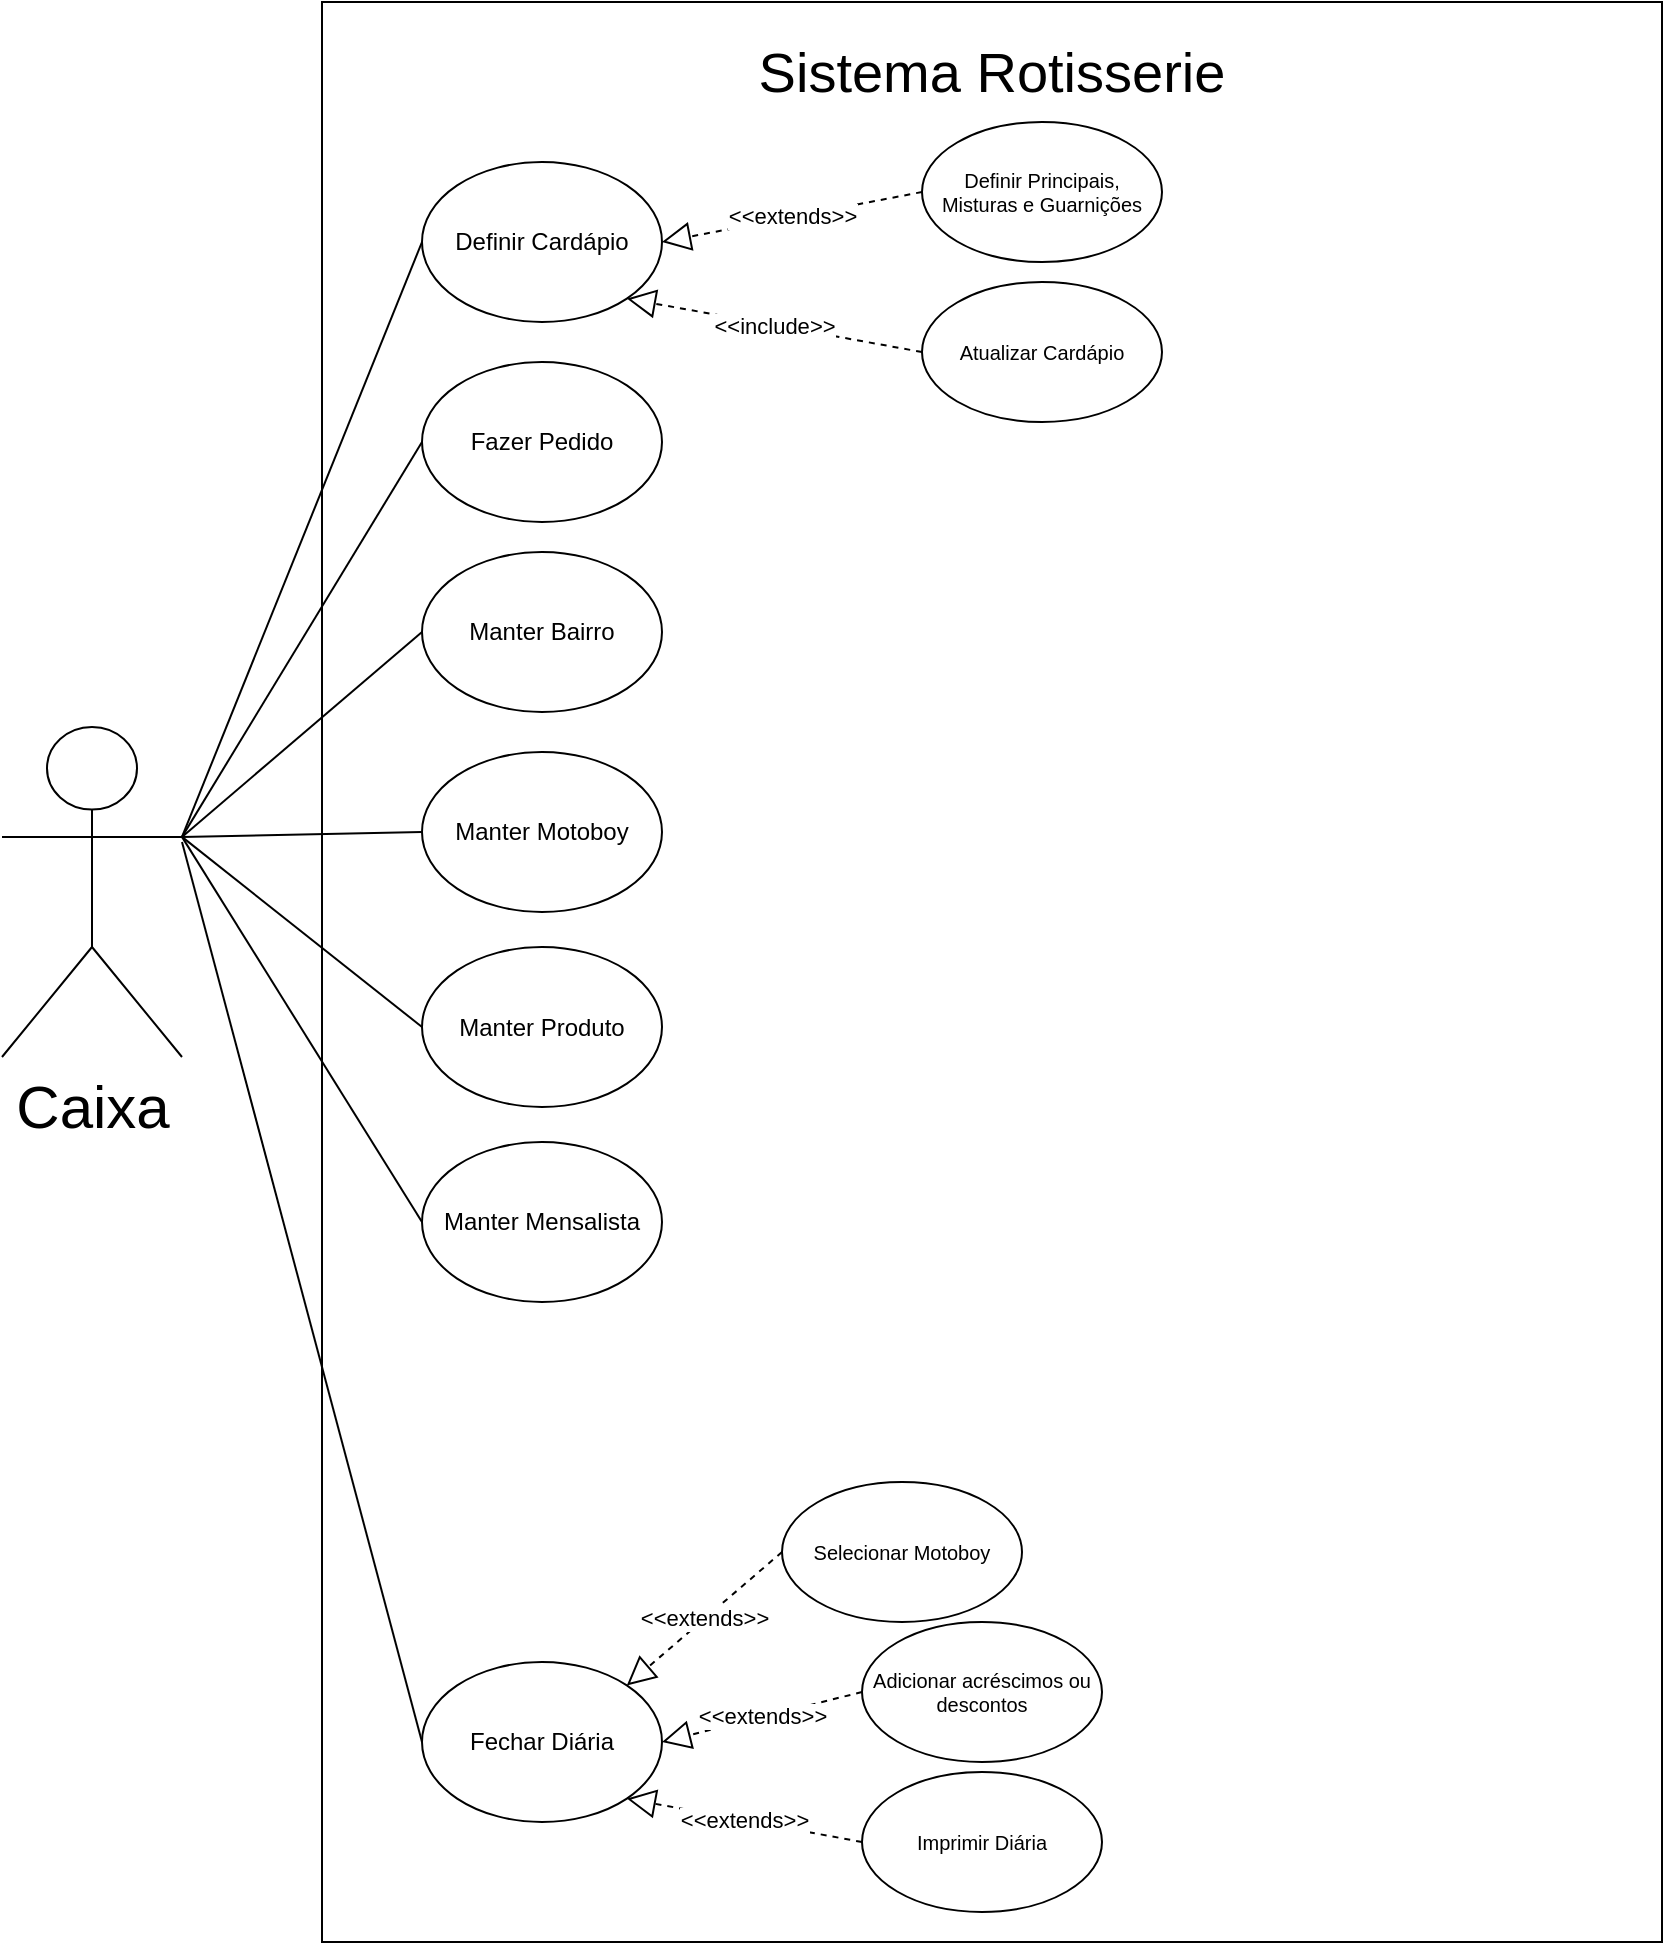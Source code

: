 <mxfile version="26.2.13">
  <diagram name="Page-1" id="929967ad-93f9-6ef4-fab6-5d389245f69c">
    <mxGraphModel dx="1228" dy="8160" grid="1" gridSize="10" guides="1" tooltips="1" connect="1" arrows="1" fold="1" page="1" pageScale="1.5" pageWidth="5000" pageHeight="5000" background="none" math="0" shadow="0">
      <root>
        <mxCell id="0" style=";html=1;" />
        <mxCell id="1" style=";html=1;" parent="0" />
        <mxCell id="2MlAylyEcwporMk0KTei-3" value="&lt;h1 style=&quot;margin-top: 0px; margin-bottom: 0px;&quot;&gt;&lt;br&gt;&lt;/h1&gt;&lt;div&gt;&lt;/div&gt;" style="rounded=0;whiteSpace=wrap;html=1;" vertex="1" parent="1">
          <mxGeometry x="560" y="-460" width="670" height="970" as="geometry" />
        </mxCell>
        <mxCell id="2MlAylyEcwporMk0KTei-4" value="&lt;font style=&quot;font-size: 30px;&quot;&gt;Caixa&lt;/font&gt;" style="shape=umlActor;verticalLabelPosition=bottom;verticalAlign=top;html=1;outlineConnect=0;" vertex="1" parent="1">
          <mxGeometry x="400" y="-97.5" width="90" height="165" as="geometry" />
        </mxCell>
        <mxCell id="2MlAylyEcwporMk0KTei-5" value="Sistema Rotisserie" style="text;html=1;align=center;verticalAlign=middle;whiteSpace=wrap;rounded=0;fontSize=28;" vertex="1" parent="1">
          <mxGeometry x="560" y="-440" width="670" height="30" as="geometry" />
        </mxCell>
        <mxCell id="2MlAylyEcwporMk0KTei-6" value="Manter Motoboy" style="ellipse;whiteSpace=wrap;html=1;" vertex="1" parent="1">
          <mxGeometry x="610" y="-85" width="120" height="80" as="geometry" />
        </mxCell>
        <mxCell id="2MlAylyEcwporMk0KTei-7" value="Manter Bairro" style="ellipse;whiteSpace=wrap;html=1;" vertex="1" parent="1">
          <mxGeometry x="610" y="-185" width="120" height="80" as="geometry" />
        </mxCell>
        <mxCell id="2MlAylyEcwporMk0KTei-8" value="Manter Mensalista" style="ellipse;whiteSpace=wrap;html=1;" vertex="1" parent="1">
          <mxGeometry x="610" y="110" width="120" height="80" as="geometry" />
        </mxCell>
        <mxCell id="2MlAylyEcwporMk0KTei-9" value="Manter Produto" style="ellipse;whiteSpace=wrap;html=1;" vertex="1" parent="1">
          <mxGeometry x="610" y="12.5" width="120" height="80" as="geometry" />
        </mxCell>
        <mxCell id="2MlAylyEcwporMk0KTei-11" value="Fazer Pedido" style="ellipse;whiteSpace=wrap;html=1;" vertex="1" parent="1">
          <mxGeometry x="610" y="-280" width="120" height="80" as="geometry" />
        </mxCell>
        <mxCell id="2MlAylyEcwporMk0KTei-13" value="Fechar Diária" style="ellipse;whiteSpace=wrap;html=1;" vertex="1" parent="1">
          <mxGeometry x="610" y="370" width="120" height="80" as="geometry" />
        </mxCell>
        <mxCell id="2MlAylyEcwporMk0KTei-14" value="Definir Cardápio" style="ellipse;whiteSpace=wrap;html=1;" vertex="1" parent="1">
          <mxGeometry x="610" y="-380" width="120" height="80" as="geometry" />
        </mxCell>
        <mxCell id="2MlAylyEcwporMk0KTei-16" value="Definir Principais, Misturas e Guarnições" style="ellipse;whiteSpace=wrap;html=1;fontSize=10;" vertex="1" parent="1">
          <mxGeometry x="860" y="-400" width="120" height="70" as="geometry" />
        </mxCell>
        <mxCell id="2MlAylyEcwporMk0KTei-18" value="" style="endArrow=none;html=1;rounded=0;entryX=1;entryY=0.333;entryDx=0;entryDy=0;entryPerimeter=0;exitX=0;exitY=0.5;exitDx=0;exitDy=0;" edge="1" parent="1" source="2MlAylyEcwporMk0KTei-14" target="2MlAylyEcwporMk0KTei-4">
          <mxGeometry width="50" height="50" relative="1" as="geometry">
            <mxPoint x="860" y="-40" as="sourcePoint" />
            <mxPoint x="910" y="-90" as="targetPoint" />
          </mxGeometry>
        </mxCell>
        <mxCell id="2MlAylyEcwporMk0KTei-20" value="" style="endArrow=none;html=1;rounded=0;entryX=1;entryY=0.333;entryDx=0;entryDy=0;entryPerimeter=0;exitX=0;exitY=0.5;exitDx=0;exitDy=0;" edge="1" parent="1" source="2MlAylyEcwporMk0KTei-11" target="2MlAylyEcwporMk0KTei-4">
          <mxGeometry width="50" height="50" relative="1" as="geometry">
            <mxPoint x="630" y="-320" as="sourcePoint" />
            <mxPoint x="510" y="-22" as="targetPoint" />
          </mxGeometry>
        </mxCell>
        <mxCell id="2MlAylyEcwporMk0KTei-21" value="" style="endArrow=none;html=1;rounded=0;entryX=1;entryY=0.333;entryDx=0;entryDy=0;entryPerimeter=0;exitX=0;exitY=0.5;exitDx=0;exitDy=0;" edge="1" parent="1" source="2MlAylyEcwporMk0KTei-7" target="2MlAylyEcwporMk0KTei-4">
          <mxGeometry width="50" height="50" relative="1" as="geometry">
            <mxPoint x="640" y="-310" as="sourcePoint" />
            <mxPoint x="520" y="-12" as="targetPoint" />
          </mxGeometry>
        </mxCell>
        <mxCell id="2MlAylyEcwporMk0KTei-22" value="" style="endArrow=none;html=1;rounded=0;entryX=1;entryY=0.333;entryDx=0;entryDy=0;entryPerimeter=0;exitX=0;exitY=0.5;exitDx=0;exitDy=0;" edge="1" parent="1" source="2MlAylyEcwporMk0KTei-6" target="2MlAylyEcwporMk0KTei-4">
          <mxGeometry width="50" height="50" relative="1" as="geometry">
            <mxPoint x="650" y="-300" as="sourcePoint" />
            <mxPoint x="530" y="-2" as="targetPoint" />
          </mxGeometry>
        </mxCell>
        <mxCell id="2MlAylyEcwporMk0KTei-23" value="" style="endArrow=none;html=1;rounded=0;entryX=1;entryY=0.333;entryDx=0;entryDy=0;entryPerimeter=0;exitX=0;exitY=0.5;exitDx=0;exitDy=0;" edge="1" parent="1" source="2MlAylyEcwporMk0KTei-9" target="2MlAylyEcwporMk0KTei-4">
          <mxGeometry width="50" height="50" relative="1" as="geometry">
            <mxPoint x="660" y="-290" as="sourcePoint" />
            <mxPoint x="540" y="8" as="targetPoint" />
          </mxGeometry>
        </mxCell>
        <mxCell id="2MlAylyEcwporMk0KTei-24" value="" style="endArrow=none;html=1;rounded=0;entryX=1;entryY=0.333;entryDx=0;entryDy=0;entryPerimeter=0;exitX=0;exitY=0.5;exitDx=0;exitDy=0;" edge="1" parent="1" source="2MlAylyEcwporMk0KTei-8" target="2MlAylyEcwporMk0KTei-4">
          <mxGeometry width="50" height="50" relative="1" as="geometry">
            <mxPoint x="670" y="-280" as="sourcePoint" />
            <mxPoint x="550" y="18" as="targetPoint" />
          </mxGeometry>
        </mxCell>
        <mxCell id="2MlAylyEcwporMk0KTei-25" value="" style="endArrow=none;html=1;rounded=0;exitX=0;exitY=0.5;exitDx=0;exitDy=0;" edge="1" parent="1" source="2MlAylyEcwporMk0KTei-13">
          <mxGeometry width="50" height="50" relative="1" as="geometry">
            <mxPoint x="680" y="-270" as="sourcePoint" />
            <mxPoint x="490" y="-40" as="targetPoint" />
          </mxGeometry>
        </mxCell>
        <mxCell id="2MlAylyEcwporMk0KTei-26" value="&amp;lt;&amp;lt;extends&lt;span style=&quot;background-color: light-dark(#ffffff, var(--ge-dark-color, #121212)); color: light-dark(rgb(0, 0, 0), rgb(255, 255, 255));&quot;&gt;&amp;gt;&amp;gt;&lt;/span&gt;" style="endArrow=block;dashed=1;endFill=0;endSize=12;html=1;rounded=0;entryX=1;entryY=0.5;entryDx=0;entryDy=0;exitX=0;exitY=0.5;exitDx=0;exitDy=0;" edge="1" parent="1" source="2MlAylyEcwporMk0KTei-16" target="2MlAylyEcwporMk0KTei-14">
          <mxGeometry width="160" relative="1" as="geometry">
            <mxPoint x="800" y="-70" as="sourcePoint" />
            <mxPoint x="960" y="-70" as="targetPoint" />
          </mxGeometry>
        </mxCell>
        <mxCell id="2MlAylyEcwporMk0KTei-27" value="&amp;lt;&amp;lt;include&lt;span style=&quot;background-color: light-dark(#ffffff, var(--ge-dark-color, #121212)); color: light-dark(rgb(0, 0, 0), rgb(255, 255, 255));&quot;&gt;&amp;gt;&amp;gt;&lt;/span&gt;" style="endArrow=block;dashed=1;endFill=0;endSize=12;html=1;rounded=0;entryX=1;entryY=1;entryDx=0;entryDy=0;exitX=0;exitY=0.5;exitDx=0;exitDy=0;" edge="1" parent="1" source="2MlAylyEcwporMk0KTei-28" target="2MlAylyEcwporMk0KTei-14">
          <mxGeometry width="160" relative="1" as="geometry">
            <mxPoint x="870" y="-355" as="sourcePoint" />
            <mxPoint x="740" y="-330" as="targetPoint" />
          </mxGeometry>
        </mxCell>
        <mxCell id="2MlAylyEcwporMk0KTei-28" value="Atualizar Cardápio" style="ellipse;whiteSpace=wrap;html=1;fontSize=10;" vertex="1" parent="1">
          <mxGeometry x="860" y="-320" width="120" height="70" as="geometry" />
        </mxCell>
        <mxCell id="2MlAylyEcwporMk0KTei-29" value="&amp;lt;&amp;lt;extends&lt;span style=&quot;background-color: light-dark(#ffffff, var(--ge-dark-color, #121212)); color: light-dark(rgb(0, 0, 0), rgb(255, 255, 255));&quot;&gt;&amp;gt;&amp;gt;&lt;/span&gt;" style="endArrow=block;dashed=1;endFill=0;endSize=12;html=1;rounded=0;entryX=1;entryY=0.5;entryDx=0;entryDy=0;exitX=0;exitY=0.5;exitDx=0;exitDy=0;" edge="1" parent="1" source="2MlAylyEcwporMk0KTei-30" target="2MlAylyEcwporMk0KTei-13">
          <mxGeometry width="160" relative="1" as="geometry">
            <mxPoint x="888" y="317" as="sourcePoint" />
            <mxPoint x="740" y="290" as="targetPoint" />
          </mxGeometry>
        </mxCell>
        <mxCell id="2MlAylyEcwporMk0KTei-30" value="Adicionar acréscimos ou descontos" style="ellipse;whiteSpace=wrap;html=1;fontSize=10;" vertex="1" parent="1">
          <mxGeometry x="830" y="350" width="120" height="70" as="geometry" />
        </mxCell>
        <mxCell id="2MlAylyEcwporMk0KTei-32" value="Selecionar Motoboy" style="ellipse;whiteSpace=wrap;html=1;fontSize=10;" vertex="1" parent="1">
          <mxGeometry x="790" y="280" width="120" height="70" as="geometry" />
        </mxCell>
        <mxCell id="2MlAylyEcwporMk0KTei-33" value="&amp;lt;&amp;lt;extends&lt;span style=&quot;background-color: light-dark(#ffffff, var(--ge-dark-color, #121212)); color: light-dark(rgb(0, 0, 0), rgb(255, 255, 255));&quot;&gt;&amp;gt;&amp;gt;&lt;/span&gt;" style="endArrow=block;dashed=1;endFill=0;endSize=12;html=1;rounded=0;entryX=1;entryY=0;entryDx=0;entryDy=0;exitX=0;exitY=0.5;exitDx=0;exitDy=0;" edge="1" parent="1" source="2MlAylyEcwporMk0KTei-32" target="2MlAylyEcwporMk0KTei-13">
          <mxGeometry width="160" relative="1" as="geometry">
            <mxPoint x="860" y="350" as="sourcePoint" />
            <mxPoint x="740" y="350" as="targetPoint" />
          </mxGeometry>
        </mxCell>
        <mxCell id="2MlAylyEcwporMk0KTei-34" value="Imprimir Diária" style="ellipse;whiteSpace=wrap;html=1;fontSize=10;" vertex="1" parent="1">
          <mxGeometry x="830" y="425" width="120" height="70" as="geometry" />
        </mxCell>
        <mxCell id="2MlAylyEcwporMk0KTei-35" value="&amp;lt;&amp;lt;extends&lt;span style=&quot;background-color: light-dark(#ffffff, var(--ge-dark-color, #121212)); color: light-dark(rgb(0, 0, 0), rgb(255, 255, 255));&quot;&gt;&amp;gt;&amp;gt;&lt;/span&gt;" style="endArrow=block;dashed=1;endFill=0;endSize=12;html=1;rounded=0;entryX=1;entryY=1;entryDx=0;entryDy=0;exitX=0;exitY=0.5;exitDx=0;exitDy=0;" edge="1" parent="1" source="2MlAylyEcwporMk0KTei-34" target="2MlAylyEcwporMk0KTei-13">
          <mxGeometry width="160" relative="1" as="geometry">
            <mxPoint x="840" y="390" as="sourcePoint" />
            <mxPoint x="720" y="390" as="targetPoint" />
            <Array as="points" />
          </mxGeometry>
        </mxCell>
      </root>
    </mxGraphModel>
  </diagram>
</mxfile>
